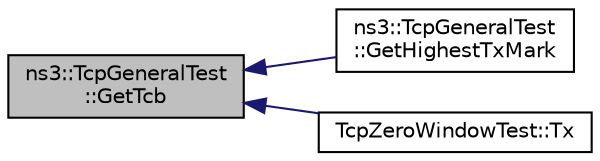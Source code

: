 digraph "ns3::TcpGeneralTest::GetTcb"
{
  edge [fontname="Helvetica",fontsize="10",labelfontname="Helvetica",labelfontsize="10"];
  node [fontname="Helvetica",fontsize="10",shape=record];
  rankdir="LR";
  Node1 [label="ns3::TcpGeneralTest\l::GetTcb",height=0.2,width=0.4,color="black", fillcolor="grey75", style="filled", fontcolor="black"];
  Node1 -> Node2 [dir="back",color="midnightblue",fontsize="10",style="solid"];
  Node2 [label="ns3::TcpGeneralTest\l::GetHighestTxMark",height=0.2,width=0.4,color="black", fillcolor="white", style="filled",URL="$d2/dfd/classns3_1_1TcpGeneralTest.html#ad70a5d33eba11317309c36cba2963eeb",tooltip="Get the highest tx mark of the node specified. "];
  Node1 -> Node3 [dir="back",color="midnightblue",fontsize="10",style="solid"];
  Node3 [label="TcpZeroWindowTest::Tx",height=0.2,width=0.4,color="black", fillcolor="white", style="filled",URL="$d1/db9/classTcpZeroWindowTest.html#a8ae4bc8d2e49f2678978253d1821201f",tooltip="Packet transmitted down to IP layer. "];
}
